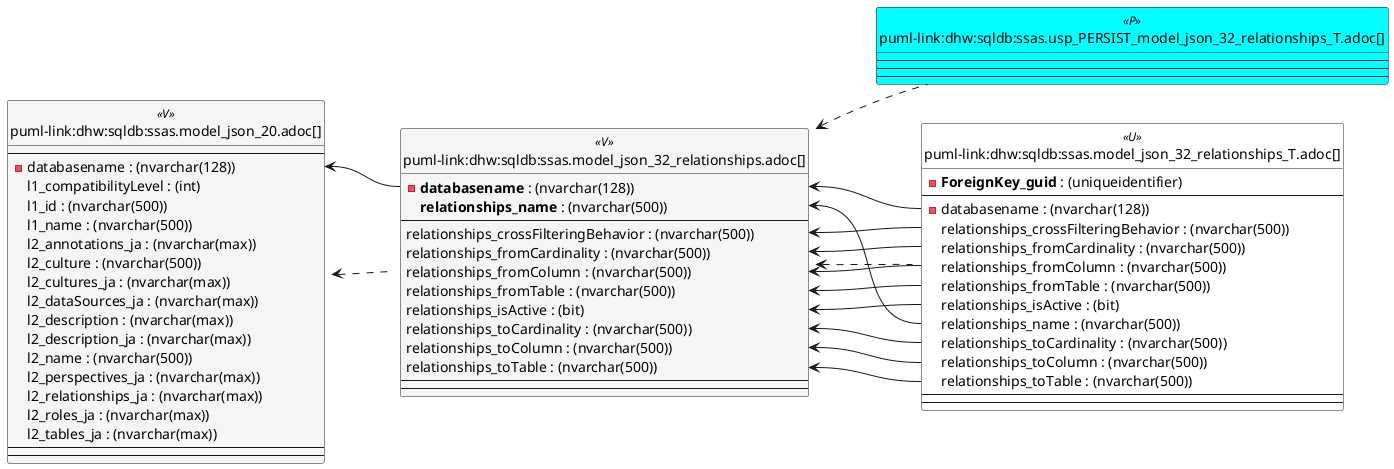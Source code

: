 @startuml
left to right direction
'top to bottom direction
hide circle
'avoide "." issues:
set namespaceSeparator none


skinparam class {
  BackgroundColor White
  BackgroundColor<<FN>> Yellow
  BackgroundColor<<FS>> Yellow
  BackgroundColor<<FT>> LightGray
  BackgroundColor<<IF>> Yellow
  BackgroundColor<<IS>> Yellow
  BackgroundColor<<P>> Aqua
  BackgroundColor<<PC>> Aqua
  BackgroundColor<<SN>> Yellow
  BackgroundColor<<SO>> SlateBlue
  BackgroundColor<<TF>> LightGray
  BackgroundColor<<TR>> Tomato
  BackgroundColor<<U>> White
  BackgroundColor<<V>> WhiteSmoke
  BackgroundColor<<X>> Aqua
  BackgroundColor<<external>> AliceBlue
}


entity "puml-link:dhw:sqldb:ssas.model_json_20.adoc[]" as ssas.model_json_20 << V >> {
  --
  - databasename : (nvarchar(128))
  l1_compatibilityLevel : (int)
  l1_id : (nvarchar(500))
  l1_name : (nvarchar(500))
  l2_annotations_ja : (nvarchar(max))
  l2_culture : (nvarchar(500))
  l2_cultures_ja : (nvarchar(max))
  l2_dataSources_ja : (nvarchar(max))
  l2_description : (nvarchar(max))
  l2_description_ja : (nvarchar(max))
  l2_name : (nvarchar(500))
  l2_perspectives_ja : (nvarchar(max))
  l2_relationships_ja : (nvarchar(max))
  l2_roles_ja : (nvarchar(max))
  l2_tables_ja : (nvarchar(max))
  --
  --
}

entity "puml-link:dhw:sqldb:ssas.model_json_32_relationships.adoc[]" as ssas.model_json_32_relationships << V >> {
  - **databasename** : (nvarchar(128))
  **relationships_name** : (nvarchar(500))
  --
  relationships_crossFilteringBehavior : (nvarchar(500))
  relationships_fromCardinality : (nvarchar(500))
  relationships_fromColumn : (nvarchar(500))
  relationships_fromTable : (nvarchar(500))
  relationships_isActive : (bit)
  relationships_toCardinality : (nvarchar(500))
  relationships_toColumn : (nvarchar(500))
  relationships_toTable : (nvarchar(500))
  --
  --
}

entity "puml-link:dhw:sqldb:ssas.model_json_32_relationships_T.adoc[]" as ssas.model_json_32_relationships_T << U >> {
  - **ForeignKey_guid** : (uniqueidentifier)
  --
  - databasename : (nvarchar(128))
  relationships_crossFilteringBehavior : (nvarchar(500))
  relationships_fromCardinality : (nvarchar(500))
  relationships_fromColumn : (nvarchar(500))
  relationships_fromTable : (nvarchar(500))
  relationships_isActive : (bit)
  relationships_name : (nvarchar(500))
  relationships_toCardinality : (nvarchar(500))
  relationships_toColumn : (nvarchar(500))
  relationships_toTable : (nvarchar(500))
  --
  --
}

entity "puml-link:dhw:sqldb:ssas.usp_PERSIST_model_json_32_relationships_T.adoc[]" as ssas.usp_PERSIST_model_json_32_relationships_T << P >> {
  --
  --
  --
}

ssas.model_json_20 <.. ssas.model_json_32_relationships
ssas.model_json_32_relationships <.. ssas.usp_PERSIST_model_json_32_relationships_T
ssas.model_json_32_relationships <.. ssas.model_json_32_relationships_T
"ssas.model_json_20::databasename" <-- "ssas.model_json_32_relationships::databasename"
"ssas.model_json_32_relationships::databasename" <-- "ssas.model_json_32_relationships_T::databasename"
"ssas.model_json_32_relationships::relationships_crossFilteringBehavior" <-- "ssas.model_json_32_relationships_T::relationships_crossFilteringBehavior"
"ssas.model_json_32_relationships::relationships_fromCardinality" <-- "ssas.model_json_32_relationships_T::relationships_fromCardinality"
"ssas.model_json_32_relationships::relationships_fromColumn" <-- "ssas.model_json_32_relationships_T::relationships_fromColumn"
"ssas.model_json_32_relationships::relationships_fromTable" <-- "ssas.model_json_32_relationships_T::relationships_fromTable"
"ssas.model_json_32_relationships::relationships_isActive" <-- "ssas.model_json_32_relationships_T::relationships_isActive"
"ssas.model_json_32_relationships::relationships_name" <-- "ssas.model_json_32_relationships_T::relationships_name"
"ssas.model_json_32_relationships::relationships_toCardinality" <-- "ssas.model_json_32_relationships_T::relationships_toCardinality"
"ssas.model_json_32_relationships::relationships_toColumn" <-- "ssas.model_json_32_relationships_T::relationships_toColumn"
"ssas.model_json_32_relationships::relationships_toTable" <-- "ssas.model_json_32_relationships_T::relationships_toTable"
@enduml

